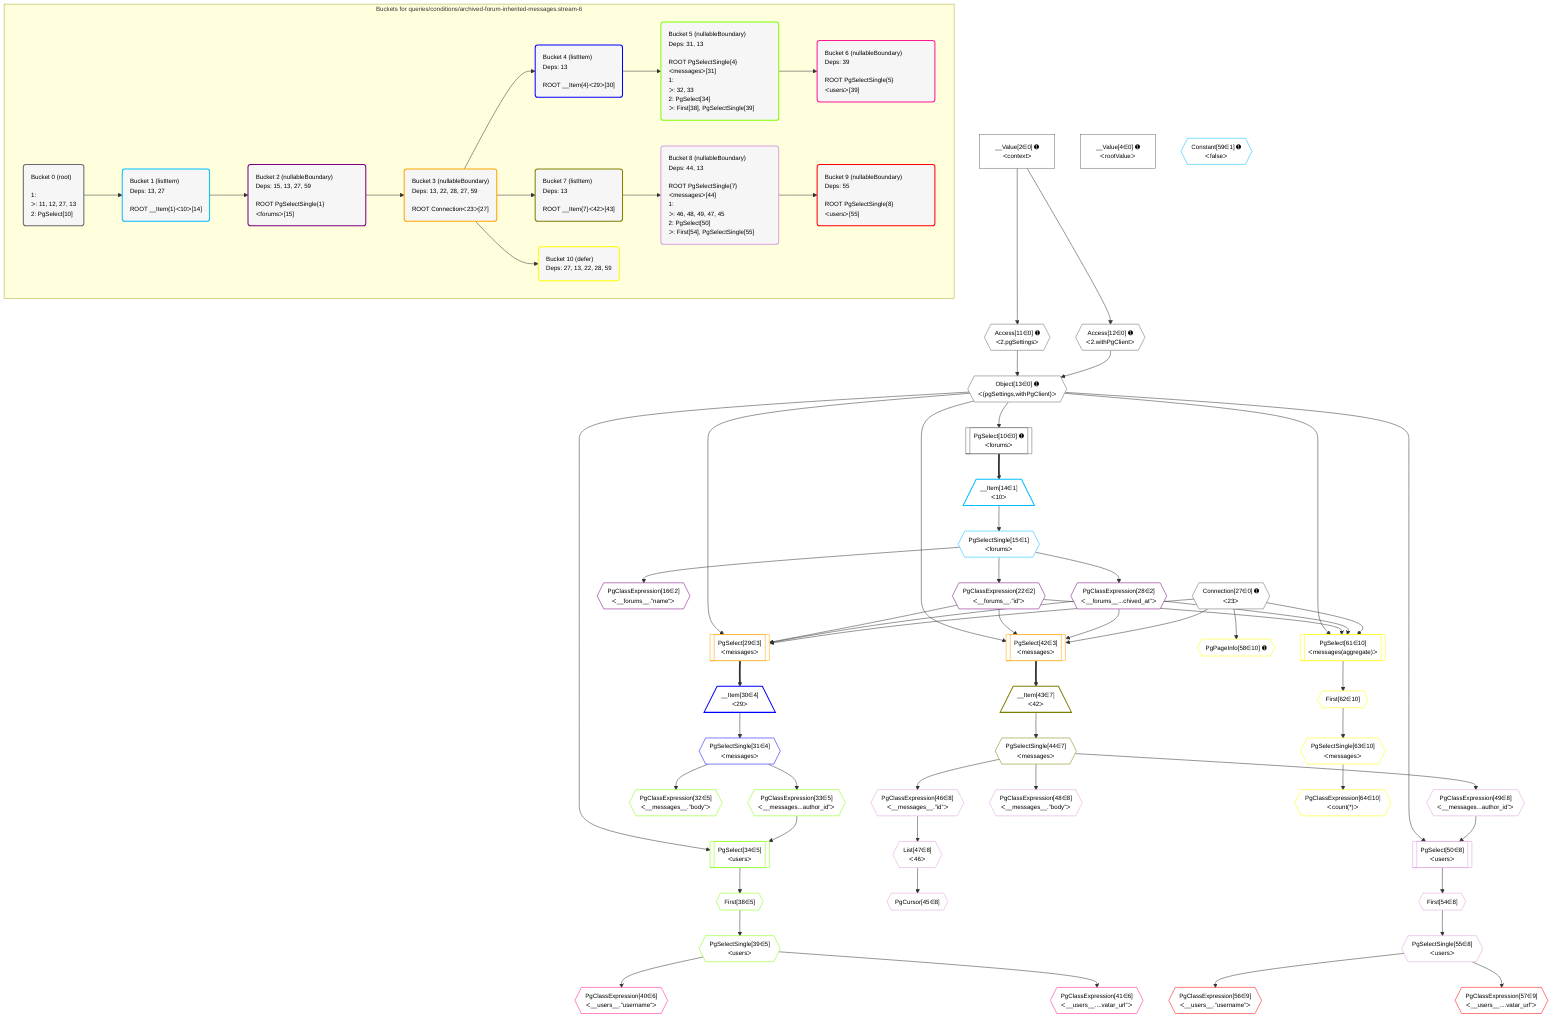%%{init: {'themeVariables': { 'fontSize': '12px'}}}%%
graph TD
    classDef path fill:#eee,stroke:#000,color:#000
    classDef plan fill:#fff,stroke-width:1px,color:#000
    classDef itemplan fill:#fff,stroke-width:2px,color:#000
    classDef unbatchedplan fill:#dff,stroke-width:1px,color:#000
    classDef sideeffectplan fill:#fcc,stroke-width:2px,color:#000
    classDef bucket fill:#f6f6f6,color:#000,stroke-width:2px,text-align:left


    %% plan dependencies
    Object13{{"Object[13∈0] ➊<br />ᐸ{pgSettings,withPgClient}ᐳ"}}:::plan
    Access11{{"Access[11∈0] ➊<br />ᐸ2.pgSettingsᐳ"}}:::plan
    Access12{{"Access[12∈0] ➊<br />ᐸ2.withPgClientᐳ"}}:::plan
    Access11 & Access12 --> Object13
    PgSelect10[["PgSelect[10∈0] ➊<br />ᐸforumsᐳ"]]:::plan
    Object13 --> PgSelect10
    __Value2["__Value[2∈0] ➊<br />ᐸcontextᐳ"]:::plan
    __Value2 --> Access11
    __Value2 --> Access12
    __Value4["__Value[4∈0] ➊<br />ᐸrootValueᐳ"]:::plan
    Connection27{{"Connection[27∈0] ➊<br />ᐸ23ᐳ"}}:::plan
    __Item14[/"__Item[14∈1]<br />ᐸ10ᐳ"\]:::itemplan
    PgSelect10 ==> __Item14
    PgSelectSingle15{{"PgSelectSingle[15∈1]<br />ᐸforumsᐳ"}}:::plan
    __Item14 --> PgSelectSingle15
    Constant59{{"Constant[59∈1] ➊<br />ᐸfalseᐳ"}}:::plan
    PgClassExpression16{{"PgClassExpression[16∈2]<br />ᐸ__forums__.”name”ᐳ"}}:::plan
    PgSelectSingle15 --> PgClassExpression16
    PgClassExpression22{{"PgClassExpression[22∈2]<br />ᐸ__forums__.”id”ᐳ"}}:::plan
    PgSelectSingle15 --> PgClassExpression22
    PgClassExpression28{{"PgClassExpression[28∈2]<br />ᐸ__forums__...chived_at”ᐳ"}}:::plan
    PgSelectSingle15 --> PgClassExpression28
    PgSelect29[["PgSelect[29∈3]<br />ᐸmessagesᐳ"]]:::plan
    Object13 & PgClassExpression22 & PgClassExpression28 & Connection27 --> PgSelect29
    PgSelect42[["PgSelect[42∈3]<br />ᐸmessagesᐳ"]]:::plan
    Object13 & PgClassExpression22 & PgClassExpression28 & Connection27 --> PgSelect42
    __Item30[/"__Item[30∈4]<br />ᐸ29ᐳ"\]:::itemplan
    PgSelect29 ==> __Item30
    PgSelectSingle31{{"PgSelectSingle[31∈4]<br />ᐸmessagesᐳ"}}:::plan
    __Item30 --> PgSelectSingle31
    PgSelect34[["PgSelect[34∈5]<br />ᐸusersᐳ"]]:::plan
    PgClassExpression33{{"PgClassExpression[33∈5]<br />ᐸ__messages...author_id”ᐳ"}}:::plan
    Object13 & PgClassExpression33 --> PgSelect34
    PgClassExpression32{{"PgClassExpression[32∈5]<br />ᐸ__messages__.”body”ᐳ"}}:::plan
    PgSelectSingle31 --> PgClassExpression32
    PgSelectSingle31 --> PgClassExpression33
    First38{{"First[38∈5]"}}:::plan
    PgSelect34 --> First38
    PgSelectSingle39{{"PgSelectSingle[39∈5]<br />ᐸusersᐳ"}}:::plan
    First38 --> PgSelectSingle39
    PgClassExpression40{{"PgClassExpression[40∈6]<br />ᐸ__users__.”username”ᐳ"}}:::plan
    PgSelectSingle39 --> PgClassExpression40
    PgClassExpression41{{"PgClassExpression[41∈6]<br />ᐸ__users__....vatar_url”ᐳ"}}:::plan
    PgSelectSingle39 --> PgClassExpression41
    __Item43[/"__Item[43∈7]<br />ᐸ42ᐳ"\]:::itemplan
    PgSelect42 ==> __Item43
    PgSelectSingle44{{"PgSelectSingle[44∈7]<br />ᐸmessagesᐳ"}}:::plan
    __Item43 --> PgSelectSingle44
    PgSelect50[["PgSelect[50∈8]<br />ᐸusersᐳ"]]:::plan
    PgClassExpression49{{"PgClassExpression[49∈8]<br />ᐸ__messages...author_id”ᐳ"}}:::plan
    Object13 & PgClassExpression49 --> PgSelect50
    PgCursor45{{"PgCursor[45∈8]"}}:::plan
    List47{{"List[47∈8]<br />ᐸ46ᐳ"}}:::plan
    List47 --> PgCursor45
    PgClassExpression46{{"PgClassExpression[46∈8]<br />ᐸ__messages__.”id”ᐳ"}}:::plan
    PgSelectSingle44 --> PgClassExpression46
    PgClassExpression46 --> List47
    PgClassExpression48{{"PgClassExpression[48∈8]<br />ᐸ__messages__.”body”ᐳ"}}:::plan
    PgSelectSingle44 --> PgClassExpression48
    PgSelectSingle44 --> PgClassExpression49
    First54{{"First[54∈8]"}}:::plan
    PgSelect50 --> First54
    PgSelectSingle55{{"PgSelectSingle[55∈8]<br />ᐸusersᐳ"}}:::plan
    First54 --> PgSelectSingle55
    PgClassExpression56{{"PgClassExpression[56∈9]<br />ᐸ__users__.”username”ᐳ"}}:::plan
    PgSelectSingle55 --> PgClassExpression56
    PgClassExpression57{{"PgClassExpression[57∈9]<br />ᐸ__users__....vatar_url”ᐳ"}}:::plan
    PgSelectSingle55 --> PgClassExpression57
    PgSelect61[["PgSelect[61∈10]<br />ᐸmessages(aggregate)ᐳ"]]:::plan
    Object13 & PgClassExpression22 & PgClassExpression28 & Connection27 --> PgSelect61
    PgPageInfo58{{"PgPageInfo[58∈10] ➊"}}:::plan
    Connection27 --> PgPageInfo58
    First62{{"First[62∈10]"}}:::plan
    PgSelect61 --> First62
    PgSelectSingle63{{"PgSelectSingle[63∈10]<br />ᐸmessagesᐳ"}}:::plan
    First62 --> PgSelectSingle63
    PgClassExpression64{{"PgClassExpression[64∈10]<br />ᐸcount(*)ᐳ"}}:::plan
    PgSelectSingle63 --> PgClassExpression64

    %% define steps

    subgraph "Buckets for queries/conditions/archived-forum-inherited-messages.stream-6"
    Bucket0("Bucket 0 (root)<br /><br />1: <br />ᐳ: 11, 12, 27, 13<br />2: PgSelect[10]"):::bucket
    classDef bucket0 stroke:#696969
    class Bucket0,__Value2,__Value4,PgSelect10,Access11,Access12,Object13,Connection27 bucket0
    Bucket1("Bucket 1 (listItem)<br />Deps: 13, 27<br /><br />ROOT __Item{1}ᐸ10ᐳ[14]"):::bucket
    classDef bucket1 stroke:#00bfff
    class Bucket1,__Item14,PgSelectSingle15,Constant59 bucket1
    Bucket2("Bucket 2 (nullableBoundary)<br />Deps: 15, 13, 27, 59<br /><br />ROOT PgSelectSingle{1}ᐸforumsᐳ[15]"):::bucket
    classDef bucket2 stroke:#7f007f
    class Bucket2,PgClassExpression16,PgClassExpression22,PgClassExpression28 bucket2
    Bucket3("Bucket 3 (nullableBoundary)<br />Deps: 13, 22, 28, 27, 59<br /><br />ROOT Connectionᐸ23ᐳ[27]"):::bucket
    classDef bucket3 stroke:#ffa500
    class Bucket3,PgSelect29,PgSelect42 bucket3
    Bucket4("Bucket 4 (listItem)<br />Deps: 13<br /><br />ROOT __Item{4}ᐸ29ᐳ[30]"):::bucket
    classDef bucket4 stroke:#0000ff
    class Bucket4,__Item30,PgSelectSingle31 bucket4
    Bucket5("Bucket 5 (nullableBoundary)<br />Deps: 31, 13<br /><br />ROOT PgSelectSingle{4}ᐸmessagesᐳ[31]<br />1: <br />ᐳ: 32, 33<br />2: PgSelect[34]<br />ᐳ: First[38], PgSelectSingle[39]"):::bucket
    classDef bucket5 stroke:#7fff00
    class Bucket5,PgClassExpression32,PgClassExpression33,PgSelect34,First38,PgSelectSingle39 bucket5
    Bucket6("Bucket 6 (nullableBoundary)<br />Deps: 39<br /><br />ROOT PgSelectSingle{5}ᐸusersᐳ[39]"):::bucket
    classDef bucket6 stroke:#ff1493
    class Bucket6,PgClassExpression40,PgClassExpression41 bucket6
    Bucket7("Bucket 7 (listItem)<br />Deps: 13<br /><br />ROOT __Item{7}ᐸ42ᐳ[43]"):::bucket
    classDef bucket7 stroke:#808000
    class Bucket7,__Item43,PgSelectSingle44 bucket7
    Bucket8("Bucket 8 (nullableBoundary)<br />Deps: 44, 13<br /><br />ROOT PgSelectSingle{7}ᐸmessagesᐳ[44]<br />1: <br />ᐳ: 46, 48, 49, 47, 45<br />2: PgSelect[50]<br />ᐳ: First[54], PgSelectSingle[55]"):::bucket
    classDef bucket8 stroke:#dda0dd
    class Bucket8,PgCursor45,PgClassExpression46,List47,PgClassExpression48,PgClassExpression49,PgSelect50,First54,PgSelectSingle55 bucket8
    Bucket9("Bucket 9 (nullableBoundary)<br />Deps: 55<br /><br />ROOT PgSelectSingle{8}ᐸusersᐳ[55]"):::bucket
    classDef bucket9 stroke:#ff0000
    class Bucket9,PgClassExpression56,PgClassExpression57 bucket9
    Bucket10("Bucket 10 (defer)<br />Deps: 27, 13, 22, 28, 59"):::bucket
    classDef bucket10 stroke:#ffff00
    class Bucket10,PgPageInfo58,PgSelect61,First62,PgSelectSingle63,PgClassExpression64 bucket10
    Bucket0 --> Bucket1
    Bucket1 --> Bucket2
    Bucket2 --> Bucket3
    Bucket3 --> Bucket4 & Bucket7 & Bucket10
    Bucket4 --> Bucket5
    Bucket5 --> Bucket6
    Bucket7 --> Bucket8
    Bucket8 --> Bucket9
    end